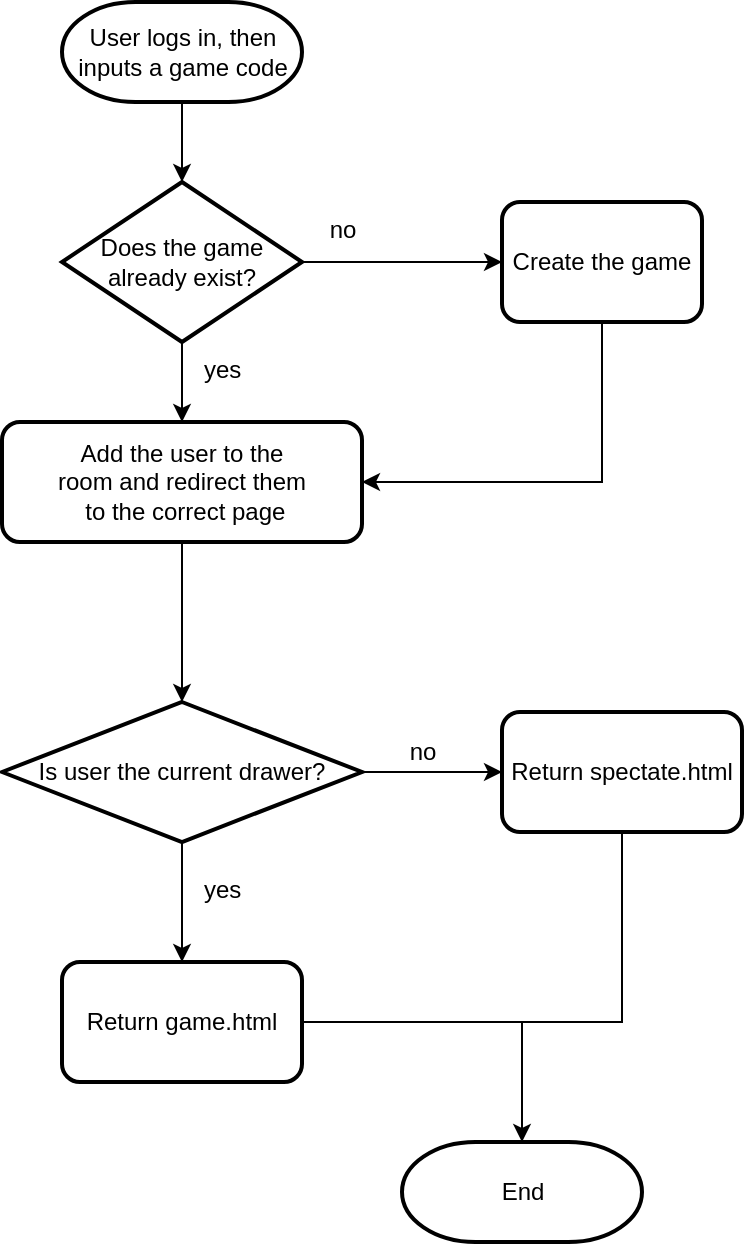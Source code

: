<mxfile version="16.5.2" type="device"><diagram id="6a731a19-8d31-9384-78a2-239565b7b9f0" name="Page-1"><mxGraphModel dx="1221" dy="692" grid="0" gridSize="10" guides="1" tooltips="1" connect="1" arrows="1" fold="1" page="1" pageScale="1" pageWidth="1169" pageHeight="827" background="none" math="0" shadow="0"><root><mxCell id="0"/><mxCell id="1" parent="0"/><mxCell id="2" value="User logs in, then&lt;br&gt;inputs a game code" style="shape=mxgraph.flowchart.terminator;strokeWidth=2;gradientColor=none;gradientDirection=north;fontStyle=0;html=1;" parent="1" vertex="1"><mxGeometry x="260" y="40" width="120" height="50" as="geometry"/></mxCell><mxCell id="5" value="Add the user to the &lt;br&gt;room and redirect them&lt;br&gt;&amp;nbsp;to the correct page" style="rounded=1;whiteSpace=wrap;html=1;fontFamily=Helvetica;fontSize=12;fontColor=rgb(0, 0, 0);align=center;strokeColor=rgb(0, 0, 0);strokeWidth=2;fillColor=rgb(255, 255, 255);" parent="1" vertex="1"><mxGeometry x="230" y="250" width="180" height="60" as="geometry"/></mxCell><mxCell id="7" style="fontStyle=1;strokeColor=#000000;strokeWidth=1;html=1;" parent="1" source="2" target="r2vVh7cKbkTCcr0CUsB--55" edge="1"><mxGeometry relative="1" as="geometry"><mxPoint x="320" y="130" as="targetPoint"/></mxGeometry></mxCell><mxCell id="8" style="fontStyle=1;strokeColor=#000000;strokeWidth=1;html=1;" parent="1" target="5" edge="1"><mxGeometry relative="1" as="geometry"><mxPoint x="320" y="210" as="sourcePoint"/></mxGeometry></mxCell><mxCell id="9" style="entryX=0.5;entryY=0;entryPerimeter=0;fontStyle=1;strokeColor=#000000;strokeWidth=1;html=1;" parent="1" source="5" edge="1"><mxGeometry relative="1" as="geometry"><mxPoint x="320.0" y="390" as="targetPoint"/></mxGeometry></mxCell><mxCell id="11" value="yes" style="text;fontStyle=0;html=1;strokeColor=none;gradientColor=none;fillColor=none;strokeWidth=2;" parent="1" vertex="1"><mxGeometry x="329" y="210" width="40" height="26" as="geometry"/></mxCell><mxCell id="14" value="no" style="text;fontStyle=0;html=1;strokeColor=none;gradientColor=none;fillColor=none;strokeWidth=2;align=center;" parent="1" vertex="1"><mxGeometry x="380" y="140" width="40" height="26" as="geometry"/></mxCell><mxCell id="r2vVh7cKbkTCcr0CUsB--55" value="Does the game already exist?" style="rhombus;whiteSpace=wrap;html=1;strokeWidth=2;" vertex="1" parent="1"><mxGeometry x="260" y="130" width="120" height="80" as="geometry"/></mxCell><mxCell id="r2vVh7cKbkTCcr0CUsB--58" value="" style="endArrow=classic;html=1;rounded=0;exitX=1;exitY=0.5;exitDx=0;exitDy=0;" edge="1" parent="1" source="r2vVh7cKbkTCcr0CUsB--55"><mxGeometry width="50" height="50" relative="1" as="geometry"><mxPoint x="480" y="380" as="sourcePoint"/><mxPoint x="480" y="170" as="targetPoint"/></mxGeometry></mxCell><mxCell id="r2vVh7cKbkTCcr0CUsB--59" value="Create the game" style="rounded=1;whiteSpace=wrap;html=1;gradientColor=none;strokeWidth=2;" vertex="1" parent="1"><mxGeometry x="480" y="140" width="100" height="60" as="geometry"/></mxCell><mxCell id="r2vVh7cKbkTCcr0CUsB--60" value="" style="endArrow=classic;html=1;rounded=0;exitX=0.5;exitY=1;exitDx=0;exitDy=0;entryX=1;entryY=0.5;entryDx=0;entryDy=0;" edge="1" parent="1" source="r2vVh7cKbkTCcr0CUsB--59" target="5"><mxGeometry width="50" height="50" relative="1" as="geometry"><mxPoint x="480" y="380" as="sourcePoint"/><mxPoint x="530" y="300" as="targetPoint"/><Array as="points"><mxPoint x="530" y="280"/></Array></mxGeometry></mxCell><mxCell id="r2vVh7cKbkTCcr0CUsB--61" value="Is user the current drawer?" style="rhombus;whiteSpace=wrap;html=1;fontFamily=Helvetica;fontSize=12;fontColor=rgb(0, 0, 0);align=center;strokeColor=rgb(0, 0, 0);fillColor=rgb(255, 255, 255);strokeWidth=2;" vertex="1" parent="1"><mxGeometry x="230" y="390" width="180" height="70" as="geometry"/></mxCell><mxCell id="r2vVh7cKbkTCcr0CUsB--62" value="yes" style="text;fontStyle=0;html=1;strokeColor=none;gradientColor=none;fillColor=none;strokeWidth=2;" vertex="1" parent="1"><mxGeometry x="329" y="470" width="40" height="26" as="geometry"/></mxCell><mxCell id="r2vVh7cKbkTCcr0CUsB--64" value="" style="endArrow=classic;html=1;rounded=0;exitX=0.5;exitY=1;exitDx=0;exitDy=0;" edge="1" parent="1" source="r2vVh7cKbkTCcr0CUsB--61"><mxGeometry width="50" height="50" relative="1" as="geometry"><mxPoint x="480" y="380" as="sourcePoint"/><mxPoint x="320" y="520" as="targetPoint"/></mxGeometry></mxCell><mxCell id="r2vVh7cKbkTCcr0CUsB--65" value="Return game.html" style="rounded=1;whiteSpace=wrap;html=1;gradientColor=none;strokeWidth=2;" vertex="1" parent="1"><mxGeometry x="260" y="520" width="120" height="60" as="geometry"/></mxCell><mxCell id="r2vVh7cKbkTCcr0CUsB--66" value="" style="endArrow=classic;html=1;rounded=0;exitX=1;exitY=0.5;exitDx=0;exitDy=0;" edge="1" parent="1" source="r2vVh7cKbkTCcr0CUsB--61"><mxGeometry width="50" height="50" relative="1" as="geometry"><mxPoint x="480" y="380" as="sourcePoint"/><mxPoint x="480" y="425" as="targetPoint"/></mxGeometry></mxCell><mxCell id="r2vVh7cKbkTCcr0CUsB--68" value="Return spectate.html" style="rounded=1;whiteSpace=wrap;html=1;strokeWidth=2;gradientColor=none;" vertex="1" parent="1"><mxGeometry x="480" y="395" width="120" height="60" as="geometry"/></mxCell><mxCell id="r2vVh7cKbkTCcr0CUsB--69" value="no" style="text;fontStyle=0;html=1;strokeColor=none;gradientColor=none;fillColor=none;strokeWidth=2;align=center;" vertex="1" parent="1"><mxGeometry x="420" y="401" width="40" height="26" as="geometry"/></mxCell><mxCell id="r2vVh7cKbkTCcr0CUsB--70" value="End" style="shape=mxgraph.flowchart.terminator;strokeWidth=2;gradientColor=none;gradientDirection=north;fontStyle=0;html=1;" vertex="1" parent="1"><mxGeometry x="430" y="610" width="120" height="50" as="geometry"/></mxCell><mxCell id="r2vVh7cKbkTCcr0CUsB--71" value="" style="endArrow=classic;html=1;rounded=0;entryX=0.5;entryY=0;entryDx=0;entryDy=0;entryPerimeter=0;exitX=0.5;exitY=1;exitDx=0;exitDy=0;" edge="1" parent="1" source="r2vVh7cKbkTCcr0CUsB--68" target="r2vVh7cKbkTCcr0CUsB--70"><mxGeometry width="50" height="50" relative="1" as="geometry"><mxPoint x="550" y="520" as="sourcePoint"/><mxPoint x="530" y="450" as="targetPoint"/><Array as="points"><mxPoint x="540" y="520"/><mxPoint x="540" y="550"/><mxPoint x="490" y="550"/></Array></mxGeometry></mxCell><mxCell id="r2vVh7cKbkTCcr0CUsB--73" value="" style="endArrow=none;html=1;rounded=0;exitX=1;exitY=0.5;exitDx=0;exitDy=0;" edge="1" parent="1" source="r2vVh7cKbkTCcr0CUsB--65"><mxGeometry width="50" height="50" relative="1" as="geometry"><mxPoint x="480" y="380" as="sourcePoint"/><mxPoint x="490" y="550" as="targetPoint"/></mxGeometry></mxCell></root></mxGraphModel></diagram></mxfile>